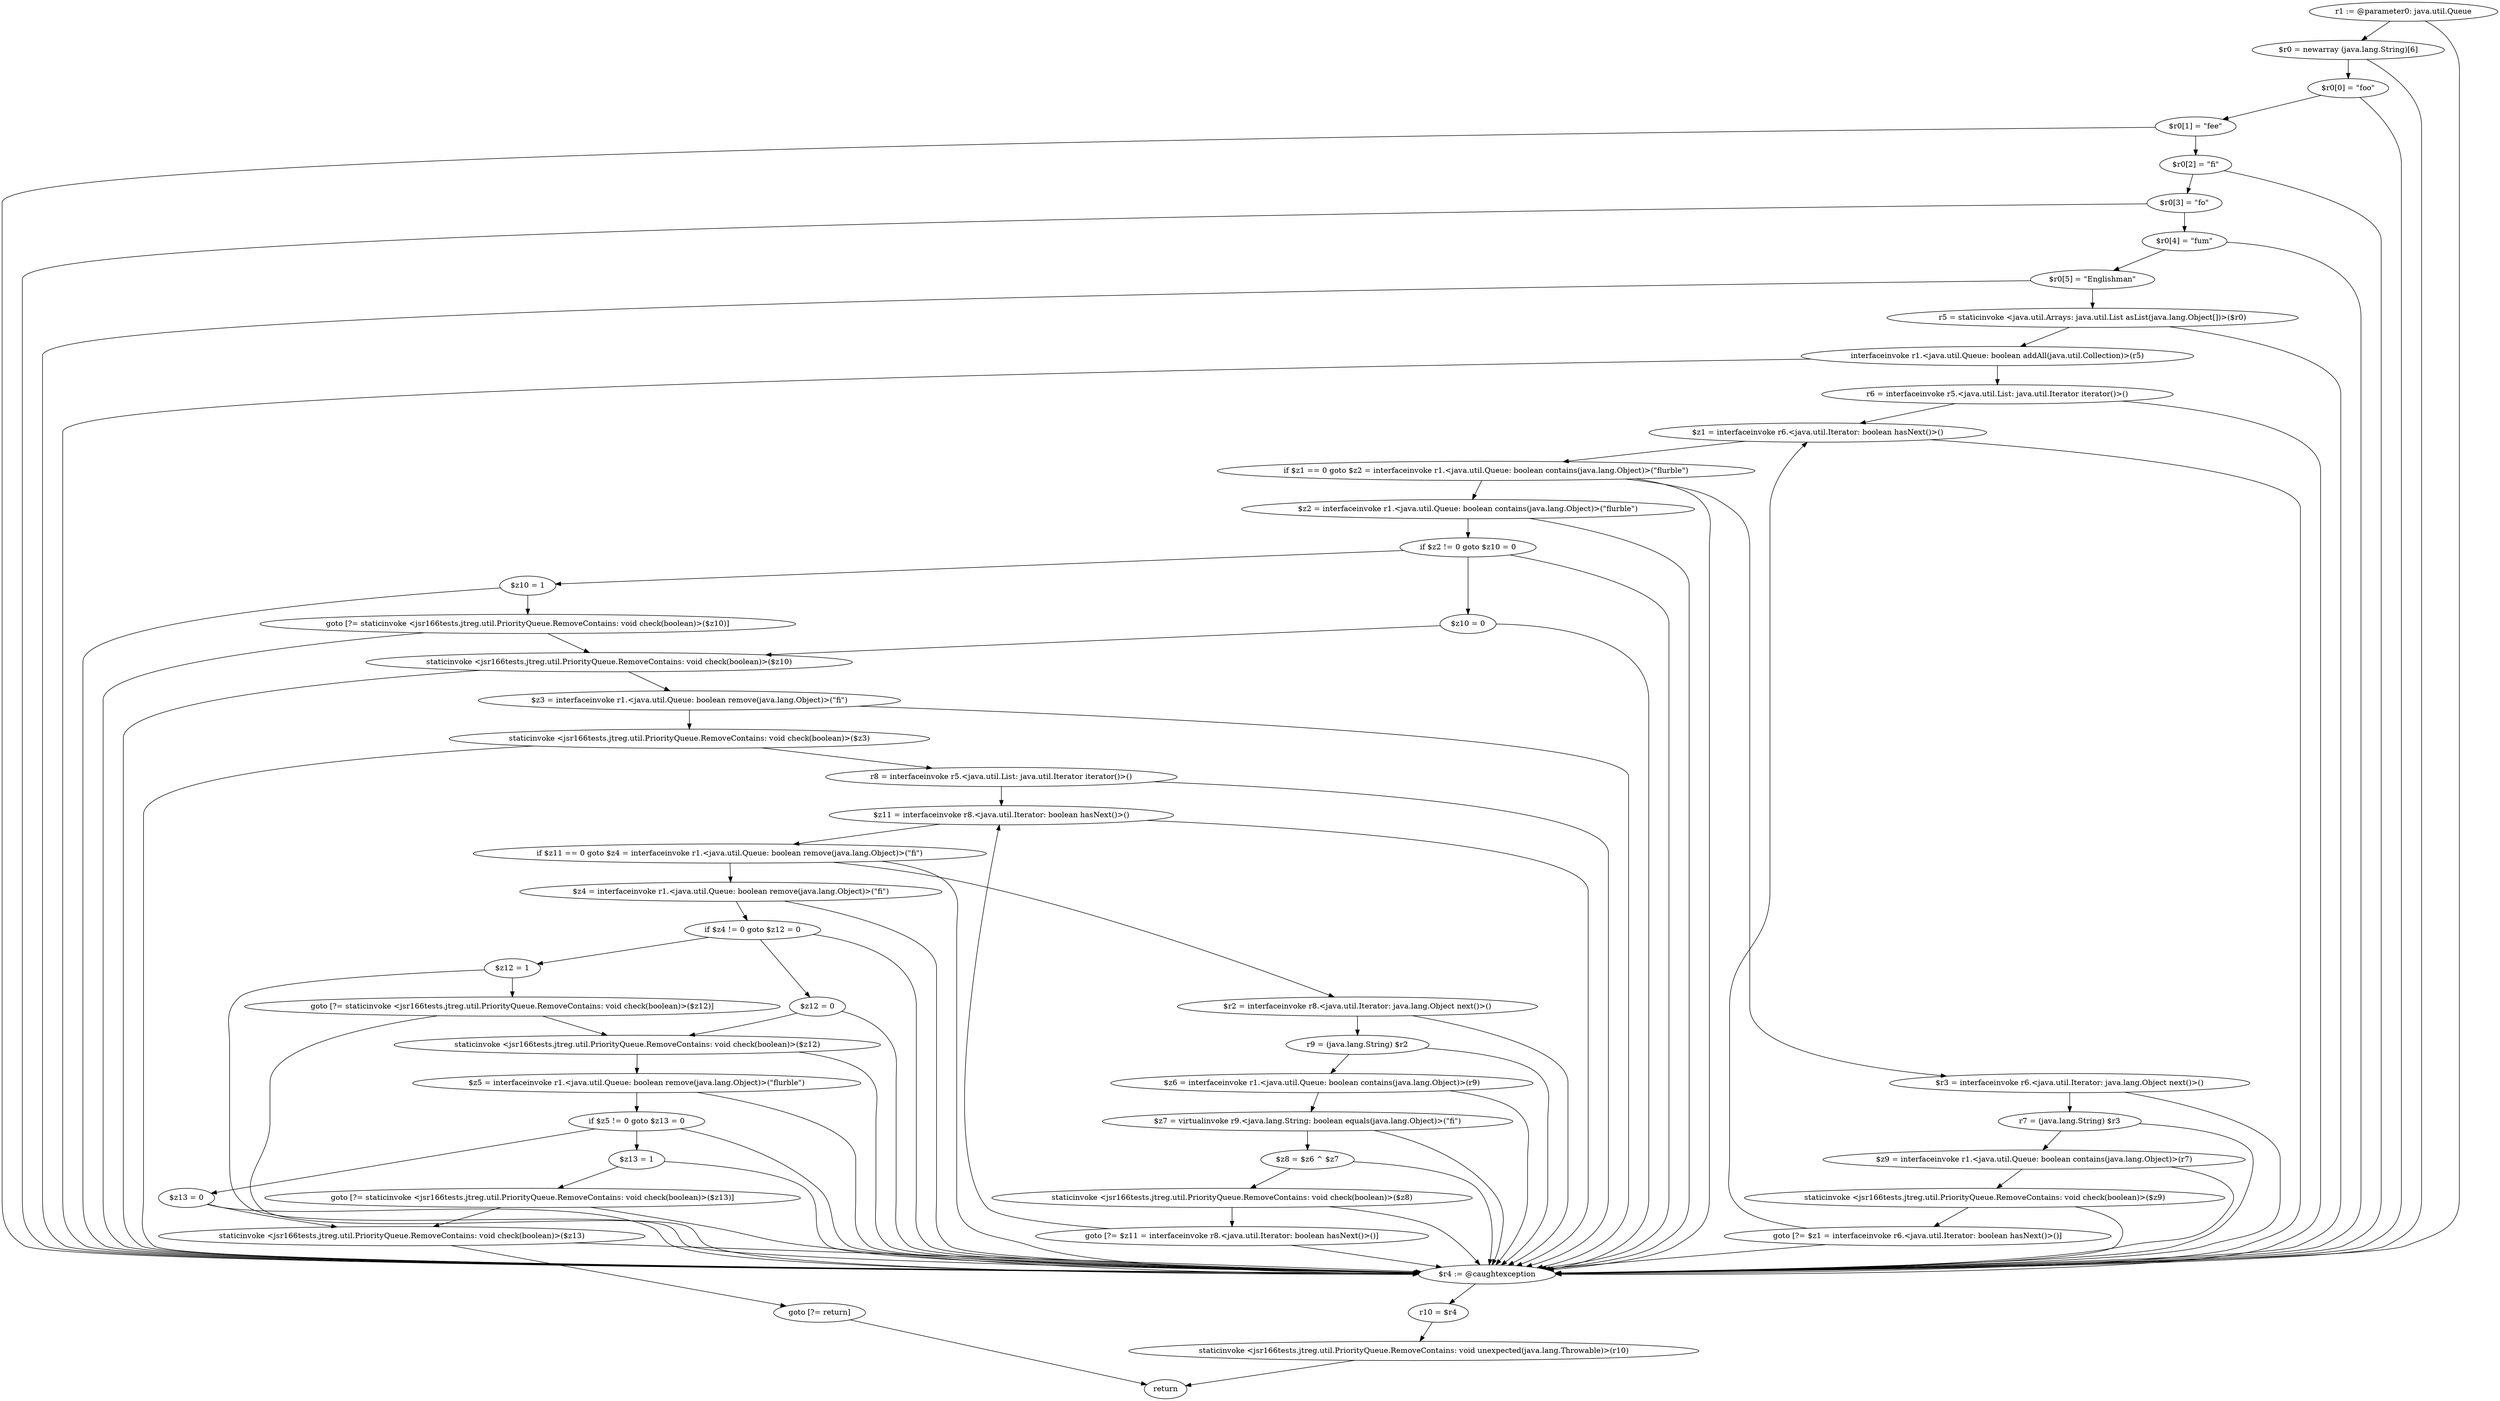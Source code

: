 digraph "unitGraph" {
    "r1 := @parameter0: java.util.Queue"
    "$r0 = newarray (java.lang.String)[6]"
    "$r0[0] = \"foo\""
    "$r0[1] = \"fee\""
    "$r0[2] = \"fi\""
    "$r0[3] = \"fo\""
    "$r0[4] = \"fum\""
    "$r0[5] = \"Englishman\""
    "r5 = staticinvoke <java.util.Arrays: java.util.List asList(java.lang.Object[])>($r0)"
    "interfaceinvoke r1.<java.util.Queue: boolean addAll(java.util.Collection)>(r5)"
    "r6 = interfaceinvoke r5.<java.util.List: java.util.Iterator iterator()>()"
    "$z1 = interfaceinvoke r6.<java.util.Iterator: boolean hasNext()>()"
    "if $z1 == 0 goto $z2 = interfaceinvoke r1.<java.util.Queue: boolean contains(java.lang.Object)>(\"flurble\")"
    "$r3 = interfaceinvoke r6.<java.util.Iterator: java.lang.Object next()>()"
    "r7 = (java.lang.String) $r3"
    "$z9 = interfaceinvoke r1.<java.util.Queue: boolean contains(java.lang.Object)>(r7)"
    "staticinvoke <jsr166tests.jtreg.util.PriorityQueue.RemoveContains: void check(boolean)>($z9)"
    "goto [?= $z1 = interfaceinvoke r6.<java.util.Iterator: boolean hasNext()>()]"
    "$z2 = interfaceinvoke r1.<java.util.Queue: boolean contains(java.lang.Object)>(\"flurble\")"
    "if $z2 != 0 goto $z10 = 0"
    "$z10 = 1"
    "goto [?= staticinvoke <jsr166tests.jtreg.util.PriorityQueue.RemoveContains: void check(boolean)>($z10)]"
    "$z10 = 0"
    "staticinvoke <jsr166tests.jtreg.util.PriorityQueue.RemoveContains: void check(boolean)>($z10)"
    "$z3 = interfaceinvoke r1.<java.util.Queue: boolean remove(java.lang.Object)>(\"fi\")"
    "staticinvoke <jsr166tests.jtreg.util.PriorityQueue.RemoveContains: void check(boolean)>($z3)"
    "r8 = interfaceinvoke r5.<java.util.List: java.util.Iterator iterator()>()"
    "$z11 = interfaceinvoke r8.<java.util.Iterator: boolean hasNext()>()"
    "if $z11 == 0 goto $z4 = interfaceinvoke r1.<java.util.Queue: boolean remove(java.lang.Object)>(\"fi\")"
    "$r2 = interfaceinvoke r8.<java.util.Iterator: java.lang.Object next()>()"
    "r9 = (java.lang.String) $r2"
    "$z6 = interfaceinvoke r1.<java.util.Queue: boolean contains(java.lang.Object)>(r9)"
    "$z7 = virtualinvoke r9.<java.lang.String: boolean equals(java.lang.Object)>(\"fi\")"
    "$z8 = $z6 ^ $z7"
    "staticinvoke <jsr166tests.jtreg.util.PriorityQueue.RemoveContains: void check(boolean)>($z8)"
    "goto [?= $z11 = interfaceinvoke r8.<java.util.Iterator: boolean hasNext()>()]"
    "$z4 = interfaceinvoke r1.<java.util.Queue: boolean remove(java.lang.Object)>(\"fi\")"
    "if $z4 != 0 goto $z12 = 0"
    "$z12 = 1"
    "goto [?= staticinvoke <jsr166tests.jtreg.util.PriorityQueue.RemoveContains: void check(boolean)>($z12)]"
    "$z12 = 0"
    "staticinvoke <jsr166tests.jtreg.util.PriorityQueue.RemoveContains: void check(boolean)>($z12)"
    "$z5 = interfaceinvoke r1.<java.util.Queue: boolean remove(java.lang.Object)>(\"flurble\")"
    "if $z5 != 0 goto $z13 = 0"
    "$z13 = 1"
    "goto [?= staticinvoke <jsr166tests.jtreg.util.PriorityQueue.RemoveContains: void check(boolean)>($z13)]"
    "$z13 = 0"
    "staticinvoke <jsr166tests.jtreg.util.PriorityQueue.RemoveContains: void check(boolean)>($z13)"
    "goto [?= return]"
    "$r4 := @caughtexception"
    "r10 = $r4"
    "staticinvoke <jsr166tests.jtreg.util.PriorityQueue.RemoveContains: void unexpected(java.lang.Throwable)>(r10)"
    "return"
    "r1 := @parameter0: java.util.Queue"->"$r0 = newarray (java.lang.String)[6]";
    "r1 := @parameter0: java.util.Queue"->"$r4 := @caughtexception";
    "$r0 = newarray (java.lang.String)[6]"->"$r0[0] = \"foo\"";
    "$r0 = newarray (java.lang.String)[6]"->"$r4 := @caughtexception";
    "$r0[0] = \"foo\""->"$r0[1] = \"fee\"";
    "$r0[0] = \"foo\""->"$r4 := @caughtexception";
    "$r0[1] = \"fee\""->"$r0[2] = \"fi\"";
    "$r0[1] = \"fee\""->"$r4 := @caughtexception";
    "$r0[2] = \"fi\""->"$r0[3] = \"fo\"";
    "$r0[2] = \"fi\""->"$r4 := @caughtexception";
    "$r0[3] = \"fo\""->"$r0[4] = \"fum\"";
    "$r0[3] = \"fo\""->"$r4 := @caughtexception";
    "$r0[4] = \"fum\""->"$r0[5] = \"Englishman\"";
    "$r0[4] = \"fum\""->"$r4 := @caughtexception";
    "$r0[5] = \"Englishman\""->"r5 = staticinvoke <java.util.Arrays: java.util.List asList(java.lang.Object[])>($r0)";
    "$r0[5] = \"Englishman\""->"$r4 := @caughtexception";
    "r5 = staticinvoke <java.util.Arrays: java.util.List asList(java.lang.Object[])>($r0)"->"interfaceinvoke r1.<java.util.Queue: boolean addAll(java.util.Collection)>(r5)";
    "r5 = staticinvoke <java.util.Arrays: java.util.List asList(java.lang.Object[])>($r0)"->"$r4 := @caughtexception";
    "interfaceinvoke r1.<java.util.Queue: boolean addAll(java.util.Collection)>(r5)"->"r6 = interfaceinvoke r5.<java.util.List: java.util.Iterator iterator()>()";
    "interfaceinvoke r1.<java.util.Queue: boolean addAll(java.util.Collection)>(r5)"->"$r4 := @caughtexception";
    "r6 = interfaceinvoke r5.<java.util.List: java.util.Iterator iterator()>()"->"$z1 = interfaceinvoke r6.<java.util.Iterator: boolean hasNext()>()";
    "r6 = interfaceinvoke r5.<java.util.List: java.util.Iterator iterator()>()"->"$r4 := @caughtexception";
    "$z1 = interfaceinvoke r6.<java.util.Iterator: boolean hasNext()>()"->"if $z1 == 0 goto $z2 = interfaceinvoke r1.<java.util.Queue: boolean contains(java.lang.Object)>(\"flurble\")";
    "$z1 = interfaceinvoke r6.<java.util.Iterator: boolean hasNext()>()"->"$r4 := @caughtexception";
    "if $z1 == 0 goto $z2 = interfaceinvoke r1.<java.util.Queue: boolean contains(java.lang.Object)>(\"flurble\")"->"$r3 = interfaceinvoke r6.<java.util.Iterator: java.lang.Object next()>()";
    "if $z1 == 0 goto $z2 = interfaceinvoke r1.<java.util.Queue: boolean contains(java.lang.Object)>(\"flurble\")"->"$z2 = interfaceinvoke r1.<java.util.Queue: boolean contains(java.lang.Object)>(\"flurble\")";
    "if $z1 == 0 goto $z2 = interfaceinvoke r1.<java.util.Queue: boolean contains(java.lang.Object)>(\"flurble\")"->"$r4 := @caughtexception";
    "$r3 = interfaceinvoke r6.<java.util.Iterator: java.lang.Object next()>()"->"r7 = (java.lang.String) $r3";
    "$r3 = interfaceinvoke r6.<java.util.Iterator: java.lang.Object next()>()"->"$r4 := @caughtexception";
    "r7 = (java.lang.String) $r3"->"$z9 = interfaceinvoke r1.<java.util.Queue: boolean contains(java.lang.Object)>(r7)";
    "r7 = (java.lang.String) $r3"->"$r4 := @caughtexception";
    "$z9 = interfaceinvoke r1.<java.util.Queue: boolean contains(java.lang.Object)>(r7)"->"staticinvoke <jsr166tests.jtreg.util.PriorityQueue.RemoveContains: void check(boolean)>($z9)";
    "$z9 = interfaceinvoke r1.<java.util.Queue: boolean contains(java.lang.Object)>(r7)"->"$r4 := @caughtexception";
    "staticinvoke <jsr166tests.jtreg.util.PriorityQueue.RemoveContains: void check(boolean)>($z9)"->"goto [?= $z1 = interfaceinvoke r6.<java.util.Iterator: boolean hasNext()>()]";
    "staticinvoke <jsr166tests.jtreg.util.PriorityQueue.RemoveContains: void check(boolean)>($z9)"->"$r4 := @caughtexception";
    "goto [?= $z1 = interfaceinvoke r6.<java.util.Iterator: boolean hasNext()>()]"->"$z1 = interfaceinvoke r6.<java.util.Iterator: boolean hasNext()>()";
    "goto [?= $z1 = interfaceinvoke r6.<java.util.Iterator: boolean hasNext()>()]"->"$r4 := @caughtexception";
    "$z2 = interfaceinvoke r1.<java.util.Queue: boolean contains(java.lang.Object)>(\"flurble\")"->"if $z2 != 0 goto $z10 = 0";
    "$z2 = interfaceinvoke r1.<java.util.Queue: boolean contains(java.lang.Object)>(\"flurble\")"->"$r4 := @caughtexception";
    "if $z2 != 0 goto $z10 = 0"->"$z10 = 1";
    "if $z2 != 0 goto $z10 = 0"->"$z10 = 0";
    "if $z2 != 0 goto $z10 = 0"->"$r4 := @caughtexception";
    "$z10 = 1"->"goto [?= staticinvoke <jsr166tests.jtreg.util.PriorityQueue.RemoveContains: void check(boolean)>($z10)]";
    "$z10 = 1"->"$r4 := @caughtexception";
    "goto [?= staticinvoke <jsr166tests.jtreg.util.PriorityQueue.RemoveContains: void check(boolean)>($z10)]"->"staticinvoke <jsr166tests.jtreg.util.PriorityQueue.RemoveContains: void check(boolean)>($z10)";
    "goto [?= staticinvoke <jsr166tests.jtreg.util.PriorityQueue.RemoveContains: void check(boolean)>($z10)]"->"$r4 := @caughtexception";
    "$z10 = 0"->"staticinvoke <jsr166tests.jtreg.util.PriorityQueue.RemoveContains: void check(boolean)>($z10)";
    "$z10 = 0"->"$r4 := @caughtexception";
    "staticinvoke <jsr166tests.jtreg.util.PriorityQueue.RemoveContains: void check(boolean)>($z10)"->"$z3 = interfaceinvoke r1.<java.util.Queue: boolean remove(java.lang.Object)>(\"fi\")";
    "staticinvoke <jsr166tests.jtreg.util.PriorityQueue.RemoveContains: void check(boolean)>($z10)"->"$r4 := @caughtexception";
    "$z3 = interfaceinvoke r1.<java.util.Queue: boolean remove(java.lang.Object)>(\"fi\")"->"staticinvoke <jsr166tests.jtreg.util.PriorityQueue.RemoveContains: void check(boolean)>($z3)";
    "$z3 = interfaceinvoke r1.<java.util.Queue: boolean remove(java.lang.Object)>(\"fi\")"->"$r4 := @caughtexception";
    "staticinvoke <jsr166tests.jtreg.util.PriorityQueue.RemoveContains: void check(boolean)>($z3)"->"r8 = interfaceinvoke r5.<java.util.List: java.util.Iterator iterator()>()";
    "staticinvoke <jsr166tests.jtreg.util.PriorityQueue.RemoveContains: void check(boolean)>($z3)"->"$r4 := @caughtexception";
    "r8 = interfaceinvoke r5.<java.util.List: java.util.Iterator iterator()>()"->"$z11 = interfaceinvoke r8.<java.util.Iterator: boolean hasNext()>()";
    "r8 = interfaceinvoke r5.<java.util.List: java.util.Iterator iterator()>()"->"$r4 := @caughtexception";
    "$z11 = interfaceinvoke r8.<java.util.Iterator: boolean hasNext()>()"->"if $z11 == 0 goto $z4 = interfaceinvoke r1.<java.util.Queue: boolean remove(java.lang.Object)>(\"fi\")";
    "$z11 = interfaceinvoke r8.<java.util.Iterator: boolean hasNext()>()"->"$r4 := @caughtexception";
    "if $z11 == 0 goto $z4 = interfaceinvoke r1.<java.util.Queue: boolean remove(java.lang.Object)>(\"fi\")"->"$r2 = interfaceinvoke r8.<java.util.Iterator: java.lang.Object next()>()";
    "if $z11 == 0 goto $z4 = interfaceinvoke r1.<java.util.Queue: boolean remove(java.lang.Object)>(\"fi\")"->"$z4 = interfaceinvoke r1.<java.util.Queue: boolean remove(java.lang.Object)>(\"fi\")";
    "if $z11 == 0 goto $z4 = interfaceinvoke r1.<java.util.Queue: boolean remove(java.lang.Object)>(\"fi\")"->"$r4 := @caughtexception";
    "$r2 = interfaceinvoke r8.<java.util.Iterator: java.lang.Object next()>()"->"r9 = (java.lang.String) $r2";
    "$r2 = interfaceinvoke r8.<java.util.Iterator: java.lang.Object next()>()"->"$r4 := @caughtexception";
    "r9 = (java.lang.String) $r2"->"$z6 = interfaceinvoke r1.<java.util.Queue: boolean contains(java.lang.Object)>(r9)";
    "r9 = (java.lang.String) $r2"->"$r4 := @caughtexception";
    "$z6 = interfaceinvoke r1.<java.util.Queue: boolean contains(java.lang.Object)>(r9)"->"$z7 = virtualinvoke r9.<java.lang.String: boolean equals(java.lang.Object)>(\"fi\")";
    "$z6 = interfaceinvoke r1.<java.util.Queue: boolean contains(java.lang.Object)>(r9)"->"$r4 := @caughtexception";
    "$z7 = virtualinvoke r9.<java.lang.String: boolean equals(java.lang.Object)>(\"fi\")"->"$z8 = $z6 ^ $z7";
    "$z7 = virtualinvoke r9.<java.lang.String: boolean equals(java.lang.Object)>(\"fi\")"->"$r4 := @caughtexception";
    "$z8 = $z6 ^ $z7"->"staticinvoke <jsr166tests.jtreg.util.PriorityQueue.RemoveContains: void check(boolean)>($z8)";
    "$z8 = $z6 ^ $z7"->"$r4 := @caughtexception";
    "staticinvoke <jsr166tests.jtreg.util.PriorityQueue.RemoveContains: void check(boolean)>($z8)"->"goto [?= $z11 = interfaceinvoke r8.<java.util.Iterator: boolean hasNext()>()]";
    "staticinvoke <jsr166tests.jtreg.util.PriorityQueue.RemoveContains: void check(boolean)>($z8)"->"$r4 := @caughtexception";
    "goto [?= $z11 = interfaceinvoke r8.<java.util.Iterator: boolean hasNext()>()]"->"$z11 = interfaceinvoke r8.<java.util.Iterator: boolean hasNext()>()";
    "goto [?= $z11 = interfaceinvoke r8.<java.util.Iterator: boolean hasNext()>()]"->"$r4 := @caughtexception";
    "$z4 = interfaceinvoke r1.<java.util.Queue: boolean remove(java.lang.Object)>(\"fi\")"->"if $z4 != 0 goto $z12 = 0";
    "$z4 = interfaceinvoke r1.<java.util.Queue: boolean remove(java.lang.Object)>(\"fi\")"->"$r4 := @caughtexception";
    "if $z4 != 0 goto $z12 = 0"->"$z12 = 1";
    "if $z4 != 0 goto $z12 = 0"->"$z12 = 0";
    "if $z4 != 0 goto $z12 = 0"->"$r4 := @caughtexception";
    "$z12 = 1"->"goto [?= staticinvoke <jsr166tests.jtreg.util.PriorityQueue.RemoveContains: void check(boolean)>($z12)]";
    "$z12 = 1"->"$r4 := @caughtexception";
    "goto [?= staticinvoke <jsr166tests.jtreg.util.PriorityQueue.RemoveContains: void check(boolean)>($z12)]"->"staticinvoke <jsr166tests.jtreg.util.PriorityQueue.RemoveContains: void check(boolean)>($z12)";
    "goto [?= staticinvoke <jsr166tests.jtreg.util.PriorityQueue.RemoveContains: void check(boolean)>($z12)]"->"$r4 := @caughtexception";
    "$z12 = 0"->"staticinvoke <jsr166tests.jtreg.util.PriorityQueue.RemoveContains: void check(boolean)>($z12)";
    "$z12 = 0"->"$r4 := @caughtexception";
    "staticinvoke <jsr166tests.jtreg.util.PriorityQueue.RemoveContains: void check(boolean)>($z12)"->"$z5 = interfaceinvoke r1.<java.util.Queue: boolean remove(java.lang.Object)>(\"flurble\")";
    "staticinvoke <jsr166tests.jtreg.util.PriorityQueue.RemoveContains: void check(boolean)>($z12)"->"$r4 := @caughtexception";
    "$z5 = interfaceinvoke r1.<java.util.Queue: boolean remove(java.lang.Object)>(\"flurble\")"->"if $z5 != 0 goto $z13 = 0";
    "$z5 = interfaceinvoke r1.<java.util.Queue: boolean remove(java.lang.Object)>(\"flurble\")"->"$r4 := @caughtexception";
    "if $z5 != 0 goto $z13 = 0"->"$z13 = 1";
    "if $z5 != 0 goto $z13 = 0"->"$z13 = 0";
    "if $z5 != 0 goto $z13 = 0"->"$r4 := @caughtexception";
    "$z13 = 1"->"goto [?= staticinvoke <jsr166tests.jtreg.util.PriorityQueue.RemoveContains: void check(boolean)>($z13)]";
    "$z13 = 1"->"$r4 := @caughtexception";
    "goto [?= staticinvoke <jsr166tests.jtreg.util.PriorityQueue.RemoveContains: void check(boolean)>($z13)]"->"staticinvoke <jsr166tests.jtreg.util.PriorityQueue.RemoveContains: void check(boolean)>($z13)";
    "goto [?= staticinvoke <jsr166tests.jtreg.util.PriorityQueue.RemoveContains: void check(boolean)>($z13)]"->"$r4 := @caughtexception";
    "$z13 = 0"->"staticinvoke <jsr166tests.jtreg.util.PriorityQueue.RemoveContains: void check(boolean)>($z13)";
    "$z13 = 0"->"$r4 := @caughtexception";
    "staticinvoke <jsr166tests.jtreg.util.PriorityQueue.RemoveContains: void check(boolean)>($z13)"->"goto [?= return]";
    "staticinvoke <jsr166tests.jtreg.util.PriorityQueue.RemoveContains: void check(boolean)>($z13)"->"$r4 := @caughtexception";
    "goto [?= return]"->"return";
    "$r4 := @caughtexception"->"r10 = $r4";
    "r10 = $r4"->"staticinvoke <jsr166tests.jtreg.util.PriorityQueue.RemoveContains: void unexpected(java.lang.Throwable)>(r10)";
    "staticinvoke <jsr166tests.jtreg.util.PriorityQueue.RemoveContains: void unexpected(java.lang.Throwable)>(r10)"->"return";
}
